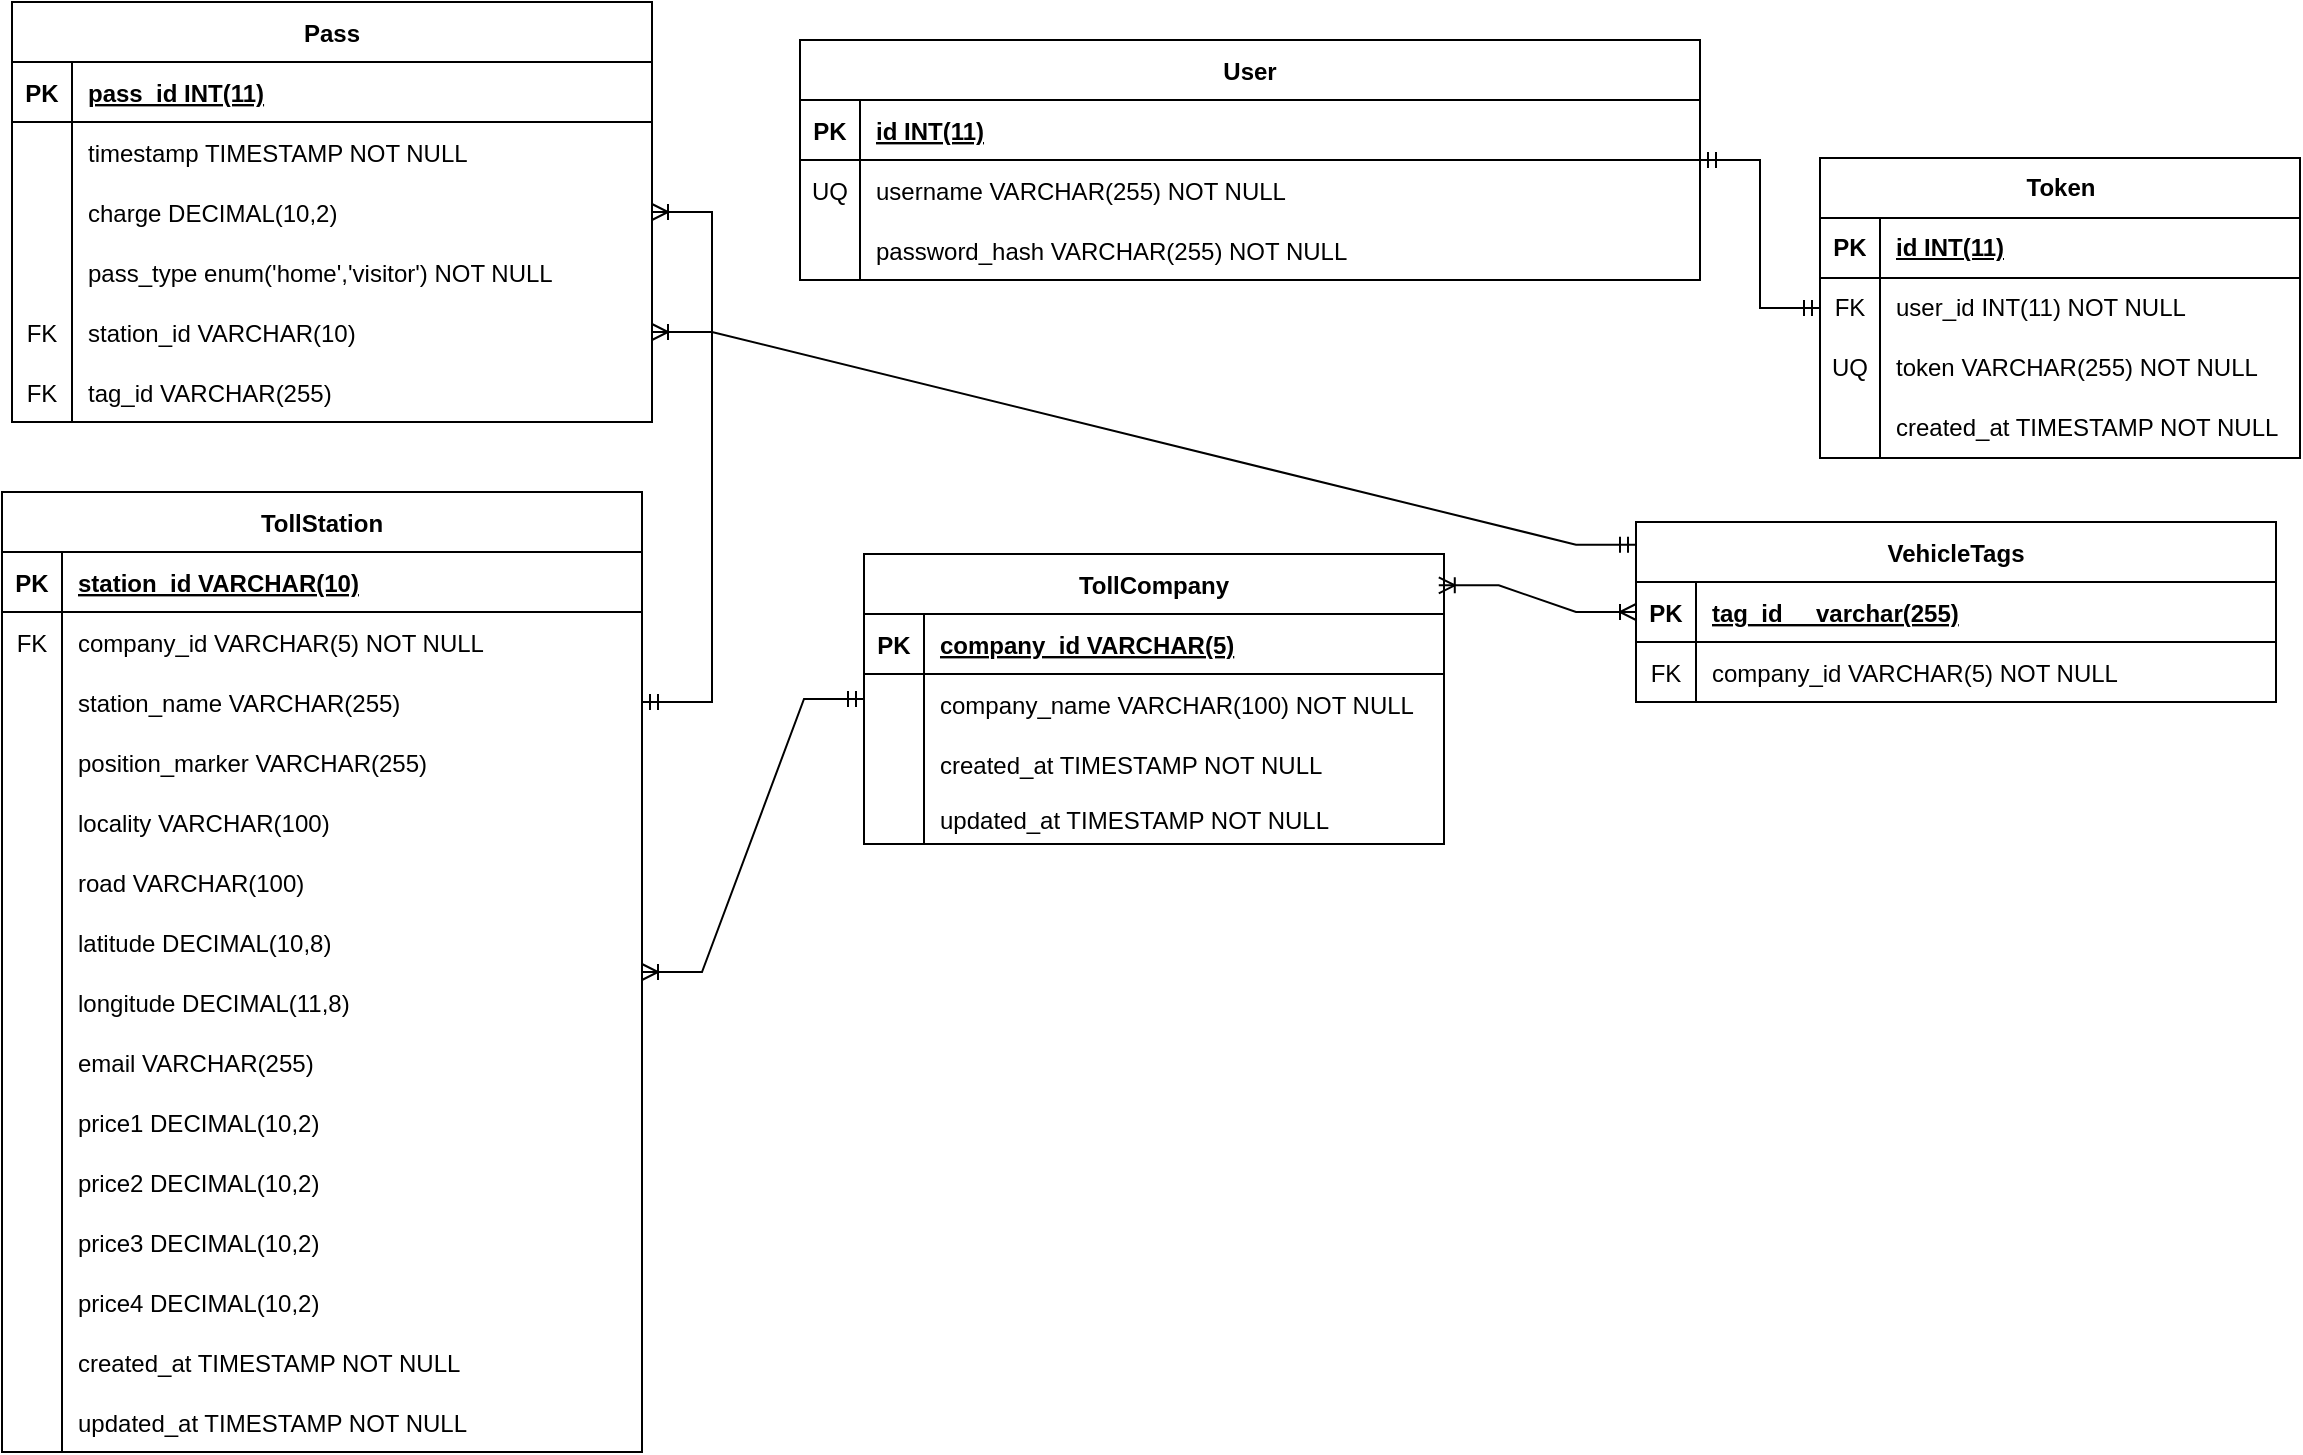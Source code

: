 <mxfile version="26.0.11">
  <diagram name="Page-1" id="_x3HAPw9c_zPGjIezxtF">
    <mxGraphModel dx="1588" dy="2286" grid="0" gridSize="10" guides="1" tooltips="1" connect="1" arrows="1" fold="1" page="1" pageScale="1" pageWidth="850" pageHeight="1100" math="0" shadow="0">
      <root>
        <mxCell id="0" />
        <mxCell id="1" parent="0" />
        <mxCell id="DtIlcD_0kBL1qOK5848K-1" value="TollCompany" style="shape=table;startSize=30;container=1;collapsible=1;childLayout=tableLayout;fixedRows=1;rowLines=0;fontStyle=1;align=center;resizeLast=1;" parent="1" vertex="1">
          <mxGeometry x="706" y="-117" width="290" height="145" as="geometry" />
        </mxCell>
        <mxCell id="DtIlcD_0kBL1qOK5848K-2" value="" style="shape=tableRow;horizontal=0;startSize=0;swimlaneHead=0;swimlaneBody=0;fillColor=none;collapsible=0;dropTarget=0;points=[[0,0.5],[1,0.5]];portConstraint=eastwest;strokeColor=inherit;top=0;left=0;right=0;bottom=1;" parent="DtIlcD_0kBL1qOK5848K-1" vertex="1">
          <mxGeometry y="30" width="290" height="30" as="geometry" />
        </mxCell>
        <mxCell id="DtIlcD_0kBL1qOK5848K-3" value="PK" style="shape=partialRectangle;overflow=hidden;connectable=0;fillColor=none;strokeColor=inherit;top=0;left=0;bottom=0;right=0;fontStyle=1;" parent="DtIlcD_0kBL1qOK5848K-2" vertex="1">
          <mxGeometry width="30" height="30" as="geometry">
            <mxRectangle width="30" height="30" as="alternateBounds" />
          </mxGeometry>
        </mxCell>
        <mxCell id="DtIlcD_0kBL1qOK5848K-4" value="company_id VARCHAR(5)" style="shape=partialRectangle;overflow=hidden;connectable=0;fillColor=none;align=left;strokeColor=inherit;top=0;left=0;bottom=0;right=0;spacingLeft=6;fontStyle=5;" parent="DtIlcD_0kBL1qOK5848K-2" vertex="1">
          <mxGeometry x="30" width="260" height="30" as="geometry">
            <mxRectangle width="260" height="30" as="alternateBounds" />
          </mxGeometry>
        </mxCell>
        <mxCell id="DtIlcD_0kBL1qOK5848K-5" value="" style="shape=tableRow;horizontal=0;startSize=0;swimlaneHead=0;swimlaneBody=0;fillColor=none;collapsible=0;dropTarget=0;points=[[0,0.5],[1,0.5]];portConstraint=eastwest;strokeColor=inherit;top=0;left=0;right=0;bottom=0;" parent="DtIlcD_0kBL1qOK5848K-1" vertex="1">
          <mxGeometry y="60" width="290" height="30" as="geometry" />
        </mxCell>
        <mxCell id="DtIlcD_0kBL1qOK5848K-6" value="" style="shape=partialRectangle;overflow=hidden;connectable=0;fillColor=none;strokeColor=inherit;top=0;left=0;bottom=0;right=0;" parent="DtIlcD_0kBL1qOK5848K-5" vertex="1">
          <mxGeometry width="30" height="30" as="geometry">
            <mxRectangle width="30" height="30" as="alternateBounds" />
          </mxGeometry>
        </mxCell>
        <mxCell id="DtIlcD_0kBL1qOK5848K-7" value="company_name VARCHAR(100) NOT NULL" style="shape=partialRectangle;overflow=hidden;connectable=0;fillColor=none;align=left;strokeColor=inherit;top=0;left=0;bottom=0;right=0;spacingLeft=6;" parent="DtIlcD_0kBL1qOK5848K-5" vertex="1">
          <mxGeometry x="30" width="260" height="30" as="geometry">
            <mxRectangle width="260" height="30" as="alternateBounds" />
          </mxGeometry>
        </mxCell>
        <mxCell id="DtIlcD_0kBL1qOK5848K-8" value="" style="shape=tableRow;horizontal=0;startSize=0;swimlaneHead=0;swimlaneBody=0;fillColor=none;collapsible=0;dropTarget=0;points=[[0,0.5],[1,0.5]];portConstraint=eastwest;strokeColor=inherit;top=0;left=0;right=0;bottom=0;" parent="DtIlcD_0kBL1qOK5848K-1" vertex="1">
          <mxGeometry y="90" width="290" height="30" as="geometry" />
        </mxCell>
        <mxCell id="DtIlcD_0kBL1qOK5848K-9" value="" style="shape=partialRectangle;overflow=hidden;connectable=0;fillColor=none;strokeColor=inherit;top=0;left=0;bottom=0;right=0;" parent="DtIlcD_0kBL1qOK5848K-8" vertex="1">
          <mxGeometry width="30" height="30" as="geometry">
            <mxRectangle width="30" height="30" as="alternateBounds" />
          </mxGeometry>
        </mxCell>
        <mxCell id="DtIlcD_0kBL1qOK5848K-10" value="created_at TIMESTAMP NOT NULL" style="shape=partialRectangle;overflow=hidden;connectable=0;fillColor=none;align=left;strokeColor=inherit;top=0;left=0;bottom=0;right=0;spacingLeft=6;" parent="DtIlcD_0kBL1qOK5848K-8" vertex="1">
          <mxGeometry x="30" width="260" height="30" as="geometry">
            <mxRectangle width="260" height="30" as="alternateBounds" />
          </mxGeometry>
        </mxCell>
        <mxCell id="DtIlcD_0kBL1qOK5848K-11" value="" style="shape=tableRow;horizontal=0;startSize=0;swimlaneHead=0;swimlaneBody=0;fillColor=none;collapsible=0;dropTarget=0;points=[[0,0.5],[1,0.5]];portConstraint=eastwest;strokeColor=inherit;top=0;left=0;right=0;bottom=0;" parent="DtIlcD_0kBL1qOK5848K-1" vertex="1">
          <mxGeometry y="120" width="290" height="25" as="geometry" />
        </mxCell>
        <mxCell id="DtIlcD_0kBL1qOK5848K-12" value="" style="shape=partialRectangle;overflow=hidden;connectable=0;fillColor=none;strokeColor=inherit;top=0;left=0;bottom=0;right=0;" parent="DtIlcD_0kBL1qOK5848K-11" vertex="1">
          <mxGeometry width="30" height="25" as="geometry">
            <mxRectangle width="30" height="25" as="alternateBounds" />
          </mxGeometry>
        </mxCell>
        <mxCell id="DtIlcD_0kBL1qOK5848K-13" value="updated_at TIMESTAMP NOT NULL" style="shape=partialRectangle;overflow=hidden;connectable=0;fillColor=none;align=left;strokeColor=inherit;top=0;left=0;bottom=0;right=0;spacingLeft=6;" parent="DtIlcD_0kBL1qOK5848K-11" vertex="1">
          <mxGeometry x="30" width="260" height="25" as="geometry">
            <mxRectangle width="260" height="25" as="alternateBounds" />
          </mxGeometry>
        </mxCell>
        <mxCell id="DtIlcD_0kBL1qOK5848K-14" value="User" style="shape=table;startSize=30;container=1;collapsible=1;childLayout=tableLayout;fixedRows=1;rowLines=0;fontStyle=1;align=center;resizeLast=1;" parent="1" vertex="1">
          <mxGeometry x="674" y="-374" width="450" height="120" as="geometry" />
        </mxCell>
        <mxCell id="DtIlcD_0kBL1qOK5848K-15" value="" style="shape=tableRow;horizontal=0;startSize=0;swimlaneHead=0;swimlaneBody=0;fillColor=none;collapsible=0;dropTarget=0;points=[[0,0.5],[1,0.5]];portConstraint=eastwest;strokeColor=inherit;top=0;left=0;right=0;bottom=1;" parent="DtIlcD_0kBL1qOK5848K-14" vertex="1">
          <mxGeometry y="30" width="450" height="30" as="geometry" />
        </mxCell>
        <mxCell id="DtIlcD_0kBL1qOK5848K-16" value="PK" style="shape=partialRectangle;overflow=hidden;connectable=0;fillColor=none;strokeColor=inherit;top=0;left=0;bottom=0;right=0;fontStyle=1;" parent="DtIlcD_0kBL1qOK5848K-15" vertex="1">
          <mxGeometry width="30" height="30" as="geometry">
            <mxRectangle width="30" height="30" as="alternateBounds" />
          </mxGeometry>
        </mxCell>
        <mxCell id="DtIlcD_0kBL1qOK5848K-17" value="id INT(11)" style="shape=partialRectangle;overflow=hidden;connectable=0;fillColor=none;align=left;strokeColor=inherit;top=0;left=0;bottom=0;right=0;spacingLeft=6;fontStyle=5;" parent="DtIlcD_0kBL1qOK5848K-15" vertex="1">
          <mxGeometry x="30" width="420" height="30" as="geometry">
            <mxRectangle width="420" height="30" as="alternateBounds" />
          </mxGeometry>
        </mxCell>
        <mxCell id="DtIlcD_0kBL1qOK5848K-21" value="" style="shape=tableRow;horizontal=0;startSize=0;swimlaneHead=0;swimlaneBody=0;fillColor=none;collapsible=0;dropTarget=0;points=[[0,0.5],[1,0.5]];portConstraint=eastwest;strokeColor=inherit;top=0;left=0;right=0;bottom=0;" parent="DtIlcD_0kBL1qOK5848K-14" vertex="1">
          <mxGeometry y="60" width="450" height="30" as="geometry" />
        </mxCell>
        <mxCell id="DtIlcD_0kBL1qOK5848K-22" value="UQ" style="shape=partialRectangle;overflow=hidden;connectable=0;fillColor=none;strokeColor=inherit;top=0;left=0;bottom=0;right=0;" parent="DtIlcD_0kBL1qOK5848K-21" vertex="1">
          <mxGeometry width="30" height="30" as="geometry">
            <mxRectangle width="30" height="30" as="alternateBounds" />
          </mxGeometry>
        </mxCell>
        <mxCell id="DtIlcD_0kBL1qOK5848K-23" value="username VARCHAR(255) NOT NULL" style="shape=partialRectangle;overflow=hidden;connectable=0;fillColor=none;align=left;strokeColor=inherit;top=0;left=0;bottom=0;right=0;spacingLeft=6;" parent="DtIlcD_0kBL1qOK5848K-21" vertex="1">
          <mxGeometry x="30" width="420" height="30" as="geometry">
            <mxRectangle width="420" height="30" as="alternateBounds" />
          </mxGeometry>
        </mxCell>
        <mxCell id="DtIlcD_0kBL1qOK5848K-24" value="" style="shape=tableRow;horizontal=0;startSize=0;swimlaneHead=0;swimlaneBody=0;fillColor=none;collapsible=0;dropTarget=0;points=[[0,0.5],[1,0.5]];portConstraint=eastwest;strokeColor=inherit;top=0;left=0;right=0;bottom=0;" parent="DtIlcD_0kBL1qOK5848K-14" vertex="1">
          <mxGeometry y="90" width="450" height="30" as="geometry" />
        </mxCell>
        <mxCell id="DtIlcD_0kBL1qOK5848K-25" value="" style="shape=partialRectangle;overflow=hidden;connectable=0;fillColor=none;strokeColor=inherit;top=0;left=0;bottom=0;right=0;" parent="DtIlcD_0kBL1qOK5848K-24" vertex="1">
          <mxGeometry width="30" height="30" as="geometry">
            <mxRectangle width="30" height="30" as="alternateBounds" />
          </mxGeometry>
        </mxCell>
        <mxCell id="DtIlcD_0kBL1qOK5848K-26" value="password_hash VARCHAR(255) NOT NULL" style="shape=partialRectangle;overflow=hidden;connectable=0;fillColor=none;align=left;strokeColor=inherit;top=0;left=0;bottom=0;right=0;spacingLeft=6;" parent="DtIlcD_0kBL1qOK5848K-24" vertex="1">
          <mxGeometry x="30" width="420" height="30" as="geometry">
            <mxRectangle width="420" height="30" as="alternateBounds" />
          </mxGeometry>
        </mxCell>
        <mxCell id="DtIlcD_0kBL1qOK5848K-30" value="TollStation" style="shape=table;startSize=30;container=1;collapsible=1;childLayout=tableLayout;fixedRows=1;rowLines=0;fontStyle=1;align=center;resizeLast=1;" parent="1" vertex="1">
          <mxGeometry x="275" y="-148" width="320" height="480" as="geometry" />
        </mxCell>
        <mxCell id="DtIlcD_0kBL1qOK5848K-34" value="" style="shape=tableRow;horizontal=0;startSize=0;swimlaneHead=0;swimlaneBody=0;fillColor=none;collapsible=0;dropTarget=0;points=[[0,0.5],[1,0.5]];portConstraint=eastwest;strokeColor=inherit;top=0;left=0;right=0;bottom=1;" parent="DtIlcD_0kBL1qOK5848K-30" vertex="1">
          <mxGeometry y="30" width="320" height="30" as="geometry" />
        </mxCell>
        <mxCell id="DtIlcD_0kBL1qOK5848K-35" value="PK" style="shape=partialRectangle;overflow=hidden;connectable=0;fillColor=none;strokeColor=inherit;top=0;left=0;bottom=0;right=0;fontStyle=1;" parent="DtIlcD_0kBL1qOK5848K-34" vertex="1">
          <mxGeometry width="30" height="30" as="geometry">
            <mxRectangle width="30" height="30" as="alternateBounds" />
          </mxGeometry>
        </mxCell>
        <mxCell id="DtIlcD_0kBL1qOK5848K-36" value="station_id VARCHAR(10)" style="shape=partialRectangle;overflow=hidden;connectable=0;fillColor=none;align=left;strokeColor=inherit;top=0;left=0;bottom=0;right=0;spacingLeft=6;fontStyle=5;" parent="DtIlcD_0kBL1qOK5848K-34" vertex="1">
          <mxGeometry x="30" width="290" height="30" as="geometry">
            <mxRectangle width="290" height="30" as="alternateBounds" />
          </mxGeometry>
        </mxCell>
        <mxCell id="6-NJsmp72bSQCwhk9Fv6-27" value="" style="shape=tableRow;horizontal=0;startSize=0;swimlaneHead=0;swimlaneBody=0;fillColor=none;collapsible=0;dropTarget=0;points=[[0,0.5],[1,0.5]];portConstraint=eastwest;strokeColor=inherit;top=0;left=0;right=0;bottom=0;" parent="DtIlcD_0kBL1qOK5848K-30" vertex="1">
          <mxGeometry y="60" width="320" height="30" as="geometry" />
        </mxCell>
        <mxCell id="6-NJsmp72bSQCwhk9Fv6-28" value="FK" style="shape=partialRectangle;overflow=hidden;connectable=0;fillColor=none;strokeColor=inherit;top=0;left=0;bottom=0;right=0;" parent="6-NJsmp72bSQCwhk9Fv6-27" vertex="1">
          <mxGeometry width="30" height="30" as="geometry">
            <mxRectangle width="30" height="30" as="alternateBounds" />
          </mxGeometry>
        </mxCell>
        <mxCell id="6-NJsmp72bSQCwhk9Fv6-29" value="company_id VARCHAR(5) NOT NULL" style="shape=partialRectangle;overflow=hidden;connectable=0;fillColor=none;align=left;strokeColor=inherit;top=0;left=0;bottom=0;right=0;spacingLeft=6;" parent="6-NJsmp72bSQCwhk9Fv6-27" vertex="1">
          <mxGeometry x="30" width="290" height="30" as="geometry">
            <mxRectangle width="290" height="30" as="alternateBounds" />
          </mxGeometry>
        </mxCell>
        <mxCell id="6-NJsmp72bSQCwhk9Fv6-30" value="" style="shape=tableRow;horizontal=0;startSize=0;swimlaneHead=0;swimlaneBody=0;fillColor=none;collapsible=0;dropTarget=0;points=[[0,0.5],[1,0.5]];portConstraint=eastwest;strokeColor=inherit;top=0;left=0;right=0;bottom=0;" parent="DtIlcD_0kBL1qOK5848K-30" vertex="1">
          <mxGeometry y="90" width="320" height="30" as="geometry" />
        </mxCell>
        <mxCell id="6-NJsmp72bSQCwhk9Fv6-31" value="" style="shape=partialRectangle;overflow=hidden;connectable=0;fillColor=none;strokeColor=inherit;top=0;left=0;bottom=0;right=0;" parent="6-NJsmp72bSQCwhk9Fv6-30" vertex="1">
          <mxGeometry width="30" height="30" as="geometry">
            <mxRectangle width="30" height="30" as="alternateBounds" />
          </mxGeometry>
        </mxCell>
        <mxCell id="6-NJsmp72bSQCwhk9Fv6-32" value="station_name VARCHAR(255)" style="shape=partialRectangle;overflow=hidden;connectable=0;fillColor=none;align=left;strokeColor=inherit;top=0;left=0;bottom=0;right=0;spacingLeft=6;" parent="6-NJsmp72bSQCwhk9Fv6-30" vertex="1">
          <mxGeometry x="30" width="290" height="30" as="geometry">
            <mxRectangle width="290" height="30" as="alternateBounds" />
          </mxGeometry>
        </mxCell>
        <mxCell id="6-NJsmp72bSQCwhk9Fv6-33" value="" style="shape=tableRow;horizontal=0;startSize=0;swimlaneHead=0;swimlaneBody=0;fillColor=none;collapsible=0;dropTarget=0;points=[[0,0.5],[1,0.5]];portConstraint=eastwest;strokeColor=inherit;top=0;left=0;right=0;bottom=0;" parent="DtIlcD_0kBL1qOK5848K-30" vertex="1">
          <mxGeometry y="120" width="320" height="30" as="geometry" />
        </mxCell>
        <mxCell id="6-NJsmp72bSQCwhk9Fv6-34" value="" style="shape=partialRectangle;overflow=hidden;connectable=0;fillColor=none;strokeColor=inherit;top=0;left=0;bottom=0;right=0;" parent="6-NJsmp72bSQCwhk9Fv6-33" vertex="1">
          <mxGeometry width="30" height="30" as="geometry">
            <mxRectangle width="30" height="30" as="alternateBounds" />
          </mxGeometry>
        </mxCell>
        <mxCell id="6-NJsmp72bSQCwhk9Fv6-35" value="position_marker VARCHAR(255)" style="shape=partialRectangle;overflow=hidden;connectable=0;fillColor=none;align=left;strokeColor=inherit;top=0;left=0;bottom=0;right=0;spacingLeft=6;" parent="6-NJsmp72bSQCwhk9Fv6-33" vertex="1">
          <mxGeometry x="30" width="290" height="30" as="geometry">
            <mxRectangle width="290" height="30" as="alternateBounds" />
          </mxGeometry>
        </mxCell>
        <mxCell id="6-NJsmp72bSQCwhk9Fv6-36" value="" style="shape=tableRow;horizontal=0;startSize=0;swimlaneHead=0;swimlaneBody=0;fillColor=none;collapsible=0;dropTarget=0;points=[[0,0.5],[1,0.5]];portConstraint=eastwest;strokeColor=inherit;top=0;left=0;right=0;bottom=0;" parent="DtIlcD_0kBL1qOK5848K-30" vertex="1">
          <mxGeometry y="150" width="320" height="30" as="geometry" />
        </mxCell>
        <mxCell id="6-NJsmp72bSQCwhk9Fv6-37" value="" style="shape=partialRectangle;overflow=hidden;connectable=0;fillColor=none;strokeColor=inherit;top=0;left=0;bottom=0;right=0;" parent="6-NJsmp72bSQCwhk9Fv6-36" vertex="1">
          <mxGeometry width="30" height="30" as="geometry">
            <mxRectangle width="30" height="30" as="alternateBounds" />
          </mxGeometry>
        </mxCell>
        <mxCell id="6-NJsmp72bSQCwhk9Fv6-38" value="locality VARCHAR(100)" style="shape=partialRectangle;overflow=hidden;connectable=0;fillColor=none;align=left;strokeColor=inherit;top=0;left=0;bottom=0;right=0;spacingLeft=6;" parent="6-NJsmp72bSQCwhk9Fv6-36" vertex="1">
          <mxGeometry x="30" width="290" height="30" as="geometry">
            <mxRectangle width="290" height="30" as="alternateBounds" />
          </mxGeometry>
        </mxCell>
        <mxCell id="6-NJsmp72bSQCwhk9Fv6-39" value="" style="shape=tableRow;horizontal=0;startSize=0;swimlaneHead=0;swimlaneBody=0;fillColor=none;collapsible=0;dropTarget=0;points=[[0,0.5],[1,0.5]];portConstraint=eastwest;strokeColor=inherit;top=0;left=0;right=0;bottom=0;" parent="DtIlcD_0kBL1qOK5848K-30" vertex="1">
          <mxGeometry y="180" width="320" height="30" as="geometry" />
        </mxCell>
        <mxCell id="6-NJsmp72bSQCwhk9Fv6-40" value="" style="shape=partialRectangle;overflow=hidden;connectable=0;fillColor=none;strokeColor=inherit;top=0;left=0;bottom=0;right=0;" parent="6-NJsmp72bSQCwhk9Fv6-39" vertex="1">
          <mxGeometry width="30" height="30" as="geometry">
            <mxRectangle width="30" height="30" as="alternateBounds" />
          </mxGeometry>
        </mxCell>
        <mxCell id="6-NJsmp72bSQCwhk9Fv6-41" value="road VARCHAR(100)" style="shape=partialRectangle;overflow=hidden;connectable=0;fillColor=none;align=left;strokeColor=inherit;top=0;left=0;bottom=0;right=0;spacingLeft=6;" parent="6-NJsmp72bSQCwhk9Fv6-39" vertex="1">
          <mxGeometry x="30" width="290" height="30" as="geometry">
            <mxRectangle width="290" height="30" as="alternateBounds" />
          </mxGeometry>
        </mxCell>
        <mxCell id="6-NJsmp72bSQCwhk9Fv6-45" value="" style="shape=tableRow;horizontal=0;startSize=0;swimlaneHead=0;swimlaneBody=0;fillColor=none;collapsible=0;dropTarget=0;points=[[0,0.5],[1,0.5]];portConstraint=eastwest;strokeColor=inherit;top=0;left=0;right=0;bottom=0;" parent="DtIlcD_0kBL1qOK5848K-30" vertex="1">
          <mxGeometry y="210" width="320" height="30" as="geometry" />
        </mxCell>
        <mxCell id="6-NJsmp72bSQCwhk9Fv6-46" value="" style="shape=partialRectangle;overflow=hidden;connectable=0;fillColor=none;strokeColor=inherit;top=0;left=0;bottom=0;right=0;" parent="6-NJsmp72bSQCwhk9Fv6-45" vertex="1">
          <mxGeometry width="30" height="30" as="geometry">
            <mxRectangle width="30" height="30" as="alternateBounds" />
          </mxGeometry>
        </mxCell>
        <mxCell id="6-NJsmp72bSQCwhk9Fv6-47" value="latitude DECIMAL(10,8)" style="shape=partialRectangle;overflow=hidden;connectable=0;fillColor=none;align=left;strokeColor=inherit;top=0;left=0;bottom=0;right=0;spacingLeft=6;" parent="6-NJsmp72bSQCwhk9Fv6-45" vertex="1">
          <mxGeometry x="30" width="290" height="30" as="geometry">
            <mxRectangle width="290" height="30" as="alternateBounds" />
          </mxGeometry>
        </mxCell>
        <mxCell id="DtIlcD_0kBL1qOK5848K-37" value="" style="shape=tableRow;horizontal=0;startSize=0;swimlaneHead=0;swimlaneBody=0;fillColor=none;collapsible=0;dropTarget=0;points=[[0,0.5],[1,0.5]];portConstraint=eastwest;strokeColor=inherit;top=0;left=0;right=0;bottom=0;" parent="DtIlcD_0kBL1qOK5848K-30" vertex="1">
          <mxGeometry y="240" width="320" height="30" as="geometry" />
        </mxCell>
        <mxCell id="DtIlcD_0kBL1qOK5848K-38" value="" style="shape=partialRectangle;overflow=hidden;connectable=0;fillColor=none;strokeColor=inherit;top=0;left=0;bottom=0;right=0;" parent="DtIlcD_0kBL1qOK5848K-37" vertex="1">
          <mxGeometry width="30" height="30" as="geometry">
            <mxRectangle width="30" height="30" as="alternateBounds" />
          </mxGeometry>
        </mxCell>
        <mxCell id="DtIlcD_0kBL1qOK5848K-39" value="longitude DECIMAL(11,8)" style="shape=partialRectangle;overflow=hidden;connectable=0;fillColor=none;align=left;strokeColor=inherit;top=0;left=0;bottom=0;right=0;spacingLeft=6;" parent="DtIlcD_0kBL1qOK5848K-37" vertex="1">
          <mxGeometry x="30" width="290" height="30" as="geometry">
            <mxRectangle width="290" height="30" as="alternateBounds" />
          </mxGeometry>
        </mxCell>
        <mxCell id="6-NJsmp72bSQCwhk9Fv6-48" value="" style="shape=tableRow;horizontal=0;startSize=0;swimlaneHead=0;swimlaneBody=0;fillColor=none;collapsible=0;dropTarget=0;points=[[0,0.5],[1,0.5]];portConstraint=eastwest;strokeColor=inherit;top=0;left=0;right=0;bottom=0;" parent="DtIlcD_0kBL1qOK5848K-30" vertex="1">
          <mxGeometry y="270" width="320" height="30" as="geometry" />
        </mxCell>
        <mxCell id="6-NJsmp72bSQCwhk9Fv6-49" value="" style="shape=partialRectangle;overflow=hidden;connectable=0;fillColor=none;strokeColor=inherit;top=0;left=0;bottom=0;right=0;" parent="6-NJsmp72bSQCwhk9Fv6-48" vertex="1">
          <mxGeometry width="30" height="30" as="geometry">
            <mxRectangle width="30" height="30" as="alternateBounds" />
          </mxGeometry>
        </mxCell>
        <mxCell id="6-NJsmp72bSQCwhk9Fv6-50" value="email VARCHAR(255)" style="shape=partialRectangle;overflow=hidden;connectable=0;fillColor=none;align=left;strokeColor=inherit;top=0;left=0;bottom=0;right=0;spacingLeft=6;" parent="6-NJsmp72bSQCwhk9Fv6-48" vertex="1">
          <mxGeometry x="30" width="290" height="30" as="geometry">
            <mxRectangle width="290" height="30" as="alternateBounds" />
          </mxGeometry>
        </mxCell>
        <mxCell id="6-NJsmp72bSQCwhk9Fv6-51" value="" style="shape=tableRow;horizontal=0;startSize=0;swimlaneHead=0;swimlaneBody=0;fillColor=none;collapsible=0;dropTarget=0;points=[[0,0.5],[1,0.5]];portConstraint=eastwest;strokeColor=inherit;top=0;left=0;right=0;bottom=0;" parent="DtIlcD_0kBL1qOK5848K-30" vertex="1">
          <mxGeometry y="300" width="320" height="30" as="geometry" />
        </mxCell>
        <mxCell id="6-NJsmp72bSQCwhk9Fv6-52" value="" style="shape=partialRectangle;overflow=hidden;connectable=0;fillColor=none;strokeColor=inherit;top=0;left=0;bottom=0;right=0;" parent="6-NJsmp72bSQCwhk9Fv6-51" vertex="1">
          <mxGeometry width="30" height="30" as="geometry">
            <mxRectangle width="30" height="30" as="alternateBounds" />
          </mxGeometry>
        </mxCell>
        <mxCell id="6-NJsmp72bSQCwhk9Fv6-53" value="price1 DECIMAL(10,2)" style="shape=partialRectangle;overflow=hidden;connectable=0;fillColor=none;align=left;strokeColor=inherit;top=0;left=0;bottom=0;right=0;spacingLeft=6;" parent="6-NJsmp72bSQCwhk9Fv6-51" vertex="1">
          <mxGeometry x="30" width="290" height="30" as="geometry">
            <mxRectangle width="290" height="30" as="alternateBounds" />
          </mxGeometry>
        </mxCell>
        <mxCell id="6-NJsmp72bSQCwhk9Fv6-60" value="" style="shape=tableRow;horizontal=0;startSize=0;swimlaneHead=0;swimlaneBody=0;fillColor=none;collapsible=0;dropTarget=0;points=[[0,0.5],[1,0.5]];portConstraint=eastwest;strokeColor=inherit;top=0;left=0;right=0;bottom=0;" parent="DtIlcD_0kBL1qOK5848K-30" vertex="1">
          <mxGeometry y="330" width="320" height="30" as="geometry" />
        </mxCell>
        <mxCell id="6-NJsmp72bSQCwhk9Fv6-61" value="" style="shape=partialRectangle;overflow=hidden;connectable=0;fillColor=none;strokeColor=inherit;top=0;left=0;bottom=0;right=0;" parent="6-NJsmp72bSQCwhk9Fv6-60" vertex="1">
          <mxGeometry width="30" height="30" as="geometry">
            <mxRectangle width="30" height="30" as="alternateBounds" />
          </mxGeometry>
        </mxCell>
        <mxCell id="6-NJsmp72bSQCwhk9Fv6-62" value="price2 DECIMAL(10,2)" style="shape=partialRectangle;overflow=hidden;connectable=0;fillColor=none;align=left;strokeColor=inherit;top=0;left=0;bottom=0;right=0;spacingLeft=6;" parent="6-NJsmp72bSQCwhk9Fv6-60" vertex="1">
          <mxGeometry x="30" width="290" height="30" as="geometry">
            <mxRectangle width="290" height="30" as="alternateBounds" />
          </mxGeometry>
        </mxCell>
        <mxCell id="6-NJsmp72bSQCwhk9Fv6-57" value="" style="shape=tableRow;horizontal=0;startSize=0;swimlaneHead=0;swimlaneBody=0;fillColor=none;collapsible=0;dropTarget=0;points=[[0,0.5],[1,0.5]];portConstraint=eastwest;strokeColor=inherit;top=0;left=0;right=0;bottom=0;" parent="DtIlcD_0kBL1qOK5848K-30" vertex="1">
          <mxGeometry y="360" width="320" height="30" as="geometry" />
        </mxCell>
        <mxCell id="6-NJsmp72bSQCwhk9Fv6-58" value="" style="shape=partialRectangle;overflow=hidden;connectable=0;fillColor=none;strokeColor=inherit;top=0;left=0;bottom=0;right=0;" parent="6-NJsmp72bSQCwhk9Fv6-57" vertex="1">
          <mxGeometry width="30" height="30" as="geometry">
            <mxRectangle width="30" height="30" as="alternateBounds" />
          </mxGeometry>
        </mxCell>
        <mxCell id="6-NJsmp72bSQCwhk9Fv6-59" value="price3 DECIMAL(10,2)" style="shape=partialRectangle;overflow=hidden;connectable=0;fillColor=none;align=left;strokeColor=inherit;top=0;left=0;bottom=0;right=0;spacingLeft=6;" parent="6-NJsmp72bSQCwhk9Fv6-57" vertex="1">
          <mxGeometry x="30" width="290" height="30" as="geometry">
            <mxRectangle width="290" height="30" as="alternateBounds" />
          </mxGeometry>
        </mxCell>
        <mxCell id="6-NJsmp72bSQCwhk9Fv6-54" value="" style="shape=tableRow;horizontal=0;startSize=0;swimlaneHead=0;swimlaneBody=0;fillColor=none;collapsible=0;dropTarget=0;points=[[0,0.5],[1,0.5]];portConstraint=eastwest;strokeColor=inherit;top=0;left=0;right=0;bottom=0;" parent="DtIlcD_0kBL1qOK5848K-30" vertex="1">
          <mxGeometry y="390" width="320" height="30" as="geometry" />
        </mxCell>
        <mxCell id="6-NJsmp72bSQCwhk9Fv6-55" value="" style="shape=partialRectangle;overflow=hidden;connectable=0;fillColor=none;strokeColor=inherit;top=0;left=0;bottom=0;right=0;" parent="6-NJsmp72bSQCwhk9Fv6-54" vertex="1">
          <mxGeometry width="30" height="30" as="geometry">
            <mxRectangle width="30" height="30" as="alternateBounds" />
          </mxGeometry>
        </mxCell>
        <mxCell id="6-NJsmp72bSQCwhk9Fv6-56" value="price4 DECIMAL(10,2)" style="shape=partialRectangle;overflow=hidden;connectable=0;fillColor=none;align=left;strokeColor=inherit;top=0;left=0;bottom=0;right=0;spacingLeft=6;" parent="6-NJsmp72bSQCwhk9Fv6-54" vertex="1">
          <mxGeometry x="30" width="290" height="30" as="geometry">
            <mxRectangle width="290" height="30" as="alternateBounds" />
          </mxGeometry>
        </mxCell>
        <mxCell id="DtIlcD_0kBL1qOK5848K-40" value="" style="shape=tableRow;horizontal=0;startSize=0;swimlaneHead=0;swimlaneBody=0;fillColor=none;collapsible=0;dropTarget=0;points=[[0,0.5],[1,0.5]];portConstraint=eastwest;strokeColor=inherit;top=0;left=0;right=0;bottom=0;" parent="DtIlcD_0kBL1qOK5848K-30" vertex="1">
          <mxGeometry y="420" width="320" height="30" as="geometry" />
        </mxCell>
        <mxCell id="DtIlcD_0kBL1qOK5848K-41" value="" style="shape=partialRectangle;overflow=hidden;connectable=0;fillColor=none;strokeColor=inherit;top=0;left=0;bottom=0;right=0;" parent="DtIlcD_0kBL1qOK5848K-40" vertex="1">
          <mxGeometry width="30" height="30" as="geometry">
            <mxRectangle width="30" height="30" as="alternateBounds" />
          </mxGeometry>
        </mxCell>
        <mxCell id="DtIlcD_0kBL1qOK5848K-42" value="created_at TIMESTAMP NOT NULL" style="shape=partialRectangle;overflow=hidden;connectable=0;fillColor=none;align=left;strokeColor=inherit;top=0;left=0;bottom=0;right=0;spacingLeft=6;" parent="DtIlcD_0kBL1qOK5848K-40" vertex="1">
          <mxGeometry x="30" width="290" height="30" as="geometry">
            <mxRectangle width="290" height="30" as="alternateBounds" />
          </mxGeometry>
        </mxCell>
        <mxCell id="DtIlcD_0kBL1qOK5848K-43" value="" style="shape=tableRow;horizontal=0;startSize=0;swimlaneHead=0;swimlaneBody=0;fillColor=none;collapsible=0;dropTarget=0;points=[[0,0.5],[1,0.5]];portConstraint=eastwest;strokeColor=inherit;top=0;left=0;right=0;bottom=0;" parent="DtIlcD_0kBL1qOK5848K-30" vertex="1">
          <mxGeometry y="450" width="320" height="30" as="geometry" />
        </mxCell>
        <mxCell id="DtIlcD_0kBL1qOK5848K-44" value="" style="shape=partialRectangle;overflow=hidden;connectable=0;fillColor=none;strokeColor=inherit;top=0;left=0;bottom=0;right=0;" parent="DtIlcD_0kBL1qOK5848K-43" vertex="1">
          <mxGeometry width="30" height="30" as="geometry">
            <mxRectangle width="30" height="30" as="alternateBounds" />
          </mxGeometry>
        </mxCell>
        <mxCell id="DtIlcD_0kBL1qOK5848K-45" value="updated_at TIMESTAMP NOT NULL" style="shape=partialRectangle;overflow=hidden;connectable=0;fillColor=none;align=left;strokeColor=inherit;top=0;left=0;bottom=0;right=0;spacingLeft=6;" parent="DtIlcD_0kBL1qOK5848K-43" vertex="1">
          <mxGeometry x="30" width="290" height="30" as="geometry">
            <mxRectangle width="290" height="30" as="alternateBounds" />
          </mxGeometry>
        </mxCell>
        <mxCell id="DtIlcD_0kBL1qOK5848K-46" value="VehicleTags" style="shape=table;startSize=30;container=1;collapsible=1;childLayout=tableLayout;fixedRows=1;rowLines=0;fontStyle=1;align=center;resizeLast=1;" parent="1" vertex="1">
          <mxGeometry x="1092" y="-133" width="320" height="90" as="geometry" />
        </mxCell>
        <mxCell id="DtIlcD_0kBL1qOK5848K-47" value="" style="shape=tableRow;horizontal=0;startSize=0;swimlaneHead=0;swimlaneBody=0;fillColor=none;collapsible=0;dropTarget=0;points=[[0,0.5],[1,0.5]];portConstraint=eastwest;strokeColor=inherit;top=0;left=0;right=0;bottom=1;" parent="DtIlcD_0kBL1qOK5848K-46" vertex="1">
          <mxGeometry y="30" width="320" height="30" as="geometry" />
        </mxCell>
        <mxCell id="DtIlcD_0kBL1qOK5848K-48" value="PK" style="shape=partialRectangle;overflow=hidden;connectable=0;fillColor=none;strokeColor=inherit;top=0;left=0;bottom=0;right=0;fontStyle=1;" parent="DtIlcD_0kBL1qOK5848K-47" vertex="1">
          <mxGeometry width="30" height="30" as="geometry">
            <mxRectangle width="30" height="30" as="alternateBounds" />
          </mxGeometry>
        </mxCell>
        <mxCell id="DtIlcD_0kBL1qOK5848K-49" value="tag_id     varchar(255)" style="shape=partialRectangle;overflow=hidden;connectable=0;fillColor=none;align=left;strokeColor=inherit;top=0;left=0;bottom=0;right=0;spacingLeft=6;fontStyle=5;" parent="DtIlcD_0kBL1qOK5848K-47" vertex="1">
          <mxGeometry x="30" width="290" height="30" as="geometry">
            <mxRectangle width="290" height="30" as="alternateBounds" />
          </mxGeometry>
        </mxCell>
        <mxCell id="DtIlcD_0kBL1qOK5848K-50" value="" style="shape=tableRow;horizontal=0;startSize=0;swimlaneHead=0;swimlaneBody=0;fillColor=none;collapsible=0;dropTarget=0;points=[[0,0.5],[1,0.5]];portConstraint=eastwest;strokeColor=inherit;top=0;left=0;right=0;bottom=0;" parent="DtIlcD_0kBL1qOK5848K-46" vertex="1">
          <mxGeometry y="60" width="320" height="30" as="geometry" />
        </mxCell>
        <mxCell id="DtIlcD_0kBL1qOK5848K-51" value="FK" style="shape=partialRectangle;overflow=hidden;connectable=0;fillColor=none;strokeColor=inherit;top=0;left=0;bottom=0;right=0;" parent="DtIlcD_0kBL1qOK5848K-50" vertex="1">
          <mxGeometry width="30" height="30" as="geometry">
            <mxRectangle width="30" height="30" as="alternateBounds" />
          </mxGeometry>
        </mxCell>
        <mxCell id="DtIlcD_0kBL1qOK5848K-52" value="company_id VARCHAR(5) NOT NULL" style="shape=partialRectangle;overflow=hidden;connectable=0;fillColor=none;align=left;strokeColor=inherit;top=0;left=0;bottom=0;right=0;spacingLeft=6;" parent="DtIlcD_0kBL1qOK5848K-50" vertex="1">
          <mxGeometry x="30" width="290" height="30" as="geometry">
            <mxRectangle width="290" height="30" as="alternateBounds" />
          </mxGeometry>
        </mxCell>
        <mxCell id="DtIlcD_0kBL1qOK5848K-62" value="Pass" style="shape=table;startSize=30;container=1;collapsible=1;childLayout=tableLayout;fixedRows=1;rowLines=0;fontStyle=1;align=center;resizeLast=1;" parent="1" vertex="1">
          <mxGeometry x="280" y="-393" width="320" height="210" as="geometry" />
        </mxCell>
        <mxCell id="DtIlcD_0kBL1qOK5848K-69" value="" style="shape=tableRow;horizontal=0;startSize=0;swimlaneHead=0;swimlaneBody=0;fillColor=none;collapsible=0;dropTarget=0;points=[[0,0.5],[1,0.5]];portConstraint=eastwest;strokeColor=inherit;top=0;left=0;right=0;bottom=1;" parent="DtIlcD_0kBL1qOK5848K-62" vertex="1">
          <mxGeometry y="30" width="320" height="30" as="geometry" />
        </mxCell>
        <mxCell id="DtIlcD_0kBL1qOK5848K-70" value="PK" style="shape=partialRectangle;overflow=hidden;connectable=0;fillColor=none;strokeColor=inherit;top=0;left=0;bottom=0;right=0;fontStyle=1;" parent="DtIlcD_0kBL1qOK5848K-69" vertex="1">
          <mxGeometry width="30" height="30" as="geometry">
            <mxRectangle width="30" height="30" as="alternateBounds" />
          </mxGeometry>
        </mxCell>
        <mxCell id="DtIlcD_0kBL1qOK5848K-71" value="pass_id INT(11)" style="shape=partialRectangle;overflow=hidden;connectable=0;fillColor=none;align=left;strokeColor=inherit;top=0;left=0;bottom=0;right=0;spacingLeft=6;fontStyle=5;" parent="DtIlcD_0kBL1qOK5848K-69" vertex="1">
          <mxGeometry x="30" width="290" height="30" as="geometry">
            <mxRectangle width="290" height="30" as="alternateBounds" />
          </mxGeometry>
        </mxCell>
        <mxCell id="DtIlcD_0kBL1qOK5848K-72" value="" style="shape=tableRow;horizontal=0;startSize=0;swimlaneHead=0;swimlaneBody=0;fillColor=none;collapsible=0;dropTarget=0;points=[[0,0.5],[1,0.5]];portConstraint=eastwest;strokeColor=inherit;top=0;left=0;right=0;bottom=0;" parent="DtIlcD_0kBL1qOK5848K-62" vertex="1">
          <mxGeometry y="60" width="320" height="30" as="geometry" />
        </mxCell>
        <mxCell id="DtIlcD_0kBL1qOK5848K-73" value="" style="shape=partialRectangle;overflow=hidden;connectable=0;fillColor=none;strokeColor=inherit;top=0;left=0;bottom=0;right=0;" parent="DtIlcD_0kBL1qOK5848K-72" vertex="1">
          <mxGeometry width="30" height="30" as="geometry">
            <mxRectangle width="30" height="30" as="alternateBounds" />
          </mxGeometry>
        </mxCell>
        <mxCell id="DtIlcD_0kBL1qOK5848K-74" value="timestamp TIMESTAMP NOT NULL" style="shape=partialRectangle;overflow=hidden;connectable=0;fillColor=none;align=left;strokeColor=inherit;top=0;left=0;bottom=0;right=0;spacingLeft=6;" parent="DtIlcD_0kBL1qOK5848K-72" vertex="1">
          <mxGeometry x="30" width="290" height="30" as="geometry">
            <mxRectangle width="290" height="30" as="alternateBounds" />
          </mxGeometry>
        </mxCell>
        <mxCell id="DtIlcD_0kBL1qOK5848K-75" value="" style="shape=tableRow;horizontal=0;startSize=0;swimlaneHead=0;swimlaneBody=0;fillColor=none;collapsible=0;dropTarget=0;points=[[0,0.5],[1,0.5]];portConstraint=eastwest;strokeColor=inherit;top=0;left=0;right=0;bottom=0;" parent="DtIlcD_0kBL1qOK5848K-62" vertex="1">
          <mxGeometry y="90" width="320" height="30" as="geometry" />
        </mxCell>
        <mxCell id="DtIlcD_0kBL1qOK5848K-76" value="" style="shape=partialRectangle;overflow=hidden;connectable=0;fillColor=none;strokeColor=inherit;top=0;left=0;bottom=0;right=0;" parent="DtIlcD_0kBL1qOK5848K-75" vertex="1">
          <mxGeometry width="30" height="30" as="geometry">
            <mxRectangle width="30" height="30" as="alternateBounds" />
          </mxGeometry>
        </mxCell>
        <mxCell id="DtIlcD_0kBL1qOK5848K-77" value="charge DECIMAL(10,2)" style="shape=partialRectangle;overflow=hidden;connectable=0;fillColor=none;align=left;strokeColor=inherit;top=0;left=0;bottom=0;right=0;spacingLeft=6;" parent="DtIlcD_0kBL1qOK5848K-75" vertex="1">
          <mxGeometry x="30" width="290" height="30" as="geometry">
            <mxRectangle width="290" height="30" as="alternateBounds" />
          </mxGeometry>
        </mxCell>
        <mxCell id="DtIlcD_0kBL1qOK5848K-78" value="" style="shape=tableRow;horizontal=0;startSize=0;swimlaneHead=0;swimlaneBody=0;fillColor=none;collapsible=0;dropTarget=0;points=[[0,0.5],[1,0.5]];portConstraint=eastwest;strokeColor=inherit;top=0;left=0;right=0;bottom=0;" parent="DtIlcD_0kBL1qOK5848K-62" vertex="1">
          <mxGeometry y="120" width="320" height="30" as="geometry" />
        </mxCell>
        <mxCell id="DtIlcD_0kBL1qOK5848K-79" value="" style="shape=partialRectangle;overflow=hidden;connectable=0;fillColor=none;strokeColor=inherit;top=0;left=0;bottom=0;right=0;" parent="DtIlcD_0kBL1qOK5848K-78" vertex="1">
          <mxGeometry width="30" height="30" as="geometry">
            <mxRectangle width="30" height="30" as="alternateBounds" />
          </mxGeometry>
        </mxCell>
        <mxCell id="DtIlcD_0kBL1qOK5848K-80" value="pass_type enum(&#39;home&#39;,&#39;visitor&#39;) NOT NULL" style="shape=partialRectangle;overflow=hidden;connectable=0;fillColor=none;align=left;strokeColor=inherit;top=0;left=0;bottom=0;right=0;spacingLeft=6;" parent="DtIlcD_0kBL1qOK5848K-78" vertex="1">
          <mxGeometry x="30" width="290" height="30" as="geometry">
            <mxRectangle width="290" height="30" as="alternateBounds" />
          </mxGeometry>
        </mxCell>
        <mxCell id="DtIlcD_0kBL1qOK5848K-81" value="" style="shape=tableRow;horizontal=0;startSize=0;swimlaneHead=0;swimlaneBody=0;fillColor=none;collapsible=0;dropTarget=0;points=[[0,0.5],[1,0.5]];portConstraint=eastwest;strokeColor=inherit;top=0;left=0;right=0;bottom=0;" parent="DtIlcD_0kBL1qOK5848K-62" vertex="1">
          <mxGeometry y="150" width="320" height="30" as="geometry" />
        </mxCell>
        <mxCell id="DtIlcD_0kBL1qOK5848K-82" value="FK" style="shape=partialRectangle;overflow=hidden;connectable=0;fillColor=none;strokeColor=inherit;top=0;left=0;bottom=0;right=0;" parent="DtIlcD_0kBL1qOK5848K-81" vertex="1">
          <mxGeometry width="30" height="30" as="geometry">
            <mxRectangle width="30" height="30" as="alternateBounds" />
          </mxGeometry>
        </mxCell>
        <mxCell id="DtIlcD_0kBL1qOK5848K-83" value="station_id VARCHAR(10)" style="shape=partialRectangle;overflow=hidden;connectable=0;fillColor=none;align=left;strokeColor=inherit;top=0;left=0;bottom=0;right=0;spacingLeft=6;" parent="DtIlcD_0kBL1qOK5848K-81" vertex="1">
          <mxGeometry x="30" width="290" height="30" as="geometry">
            <mxRectangle width="290" height="30" as="alternateBounds" />
          </mxGeometry>
        </mxCell>
        <mxCell id="DtIlcD_0kBL1qOK5848K-84" value="" style="shape=tableRow;horizontal=0;startSize=0;swimlaneHead=0;swimlaneBody=0;fillColor=none;collapsible=0;dropTarget=0;points=[[0,0.5],[1,0.5]];portConstraint=eastwest;strokeColor=inherit;top=0;left=0;right=0;bottom=0;" parent="DtIlcD_0kBL1qOK5848K-62" vertex="1">
          <mxGeometry y="180" width="320" height="30" as="geometry" />
        </mxCell>
        <mxCell id="DtIlcD_0kBL1qOK5848K-85" value="FK" style="shape=partialRectangle;overflow=hidden;connectable=0;fillColor=none;strokeColor=inherit;top=0;left=0;bottom=0;right=0;" parent="DtIlcD_0kBL1qOK5848K-84" vertex="1">
          <mxGeometry width="30" height="30" as="geometry">
            <mxRectangle width="30" height="30" as="alternateBounds" />
          </mxGeometry>
        </mxCell>
        <mxCell id="DtIlcD_0kBL1qOK5848K-86" value="tag_id VARCHAR(255)" style="shape=partialRectangle;overflow=hidden;connectable=0;fillColor=none;align=left;strokeColor=inherit;top=0;left=0;bottom=0;right=0;spacingLeft=6;" parent="DtIlcD_0kBL1qOK5848K-84" vertex="1">
          <mxGeometry x="30" width="290" height="30" as="geometry">
            <mxRectangle width="290" height="30" as="alternateBounds" />
          </mxGeometry>
        </mxCell>
        <mxCell id="6-NJsmp72bSQCwhk9Fv6-14" value="Token" style="shape=table;startSize=30;container=1;collapsible=1;childLayout=tableLayout;fixedRows=1;rowLines=0;fontStyle=1;align=center;resizeLast=1;html=1;" parent="1" vertex="1">
          <mxGeometry x="1184" y="-315" width="240" height="150" as="geometry" />
        </mxCell>
        <mxCell id="6-NJsmp72bSQCwhk9Fv6-15" value="" style="shape=tableRow;horizontal=0;startSize=0;swimlaneHead=0;swimlaneBody=0;fillColor=none;collapsible=0;dropTarget=0;points=[[0,0.5],[1,0.5]];portConstraint=eastwest;top=0;left=0;right=0;bottom=1;" parent="6-NJsmp72bSQCwhk9Fv6-14" vertex="1">
          <mxGeometry y="30" width="240" height="30" as="geometry" />
        </mxCell>
        <mxCell id="6-NJsmp72bSQCwhk9Fv6-16" value="PK" style="shape=partialRectangle;connectable=0;fillColor=none;top=0;left=0;bottom=0;right=0;fontStyle=1;overflow=hidden;whiteSpace=wrap;html=1;" parent="6-NJsmp72bSQCwhk9Fv6-15" vertex="1">
          <mxGeometry width="30" height="30" as="geometry">
            <mxRectangle width="30" height="30" as="alternateBounds" />
          </mxGeometry>
        </mxCell>
        <mxCell id="6-NJsmp72bSQCwhk9Fv6-17" value="id INT(11)" style="shape=partialRectangle;connectable=0;fillColor=none;top=0;left=0;bottom=0;right=0;align=left;spacingLeft=6;fontStyle=5;overflow=hidden;whiteSpace=wrap;html=1;" parent="6-NJsmp72bSQCwhk9Fv6-15" vertex="1">
          <mxGeometry x="30" width="210" height="30" as="geometry">
            <mxRectangle width="210" height="30" as="alternateBounds" />
          </mxGeometry>
        </mxCell>
        <mxCell id="6-NJsmp72bSQCwhk9Fv6-18" value="" style="shape=tableRow;horizontal=0;startSize=0;swimlaneHead=0;swimlaneBody=0;fillColor=none;collapsible=0;dropTarget=0;points=[[0,0.5],[1,0.5]];portConstraint=eastwest;top=0;left=0;right=0;bottom=0;" parent="6-NJsmp72bSQCwhk9Fv6-14" vertex="1">
          <mxGeometry y="60" width="240" height="30" as="geometry" />
        </mxCell>
        <mxCell id="6-NJsmp72bSQCwhk9Fv6-19" value="FK" style="shape=partialRectangle;connectable=0;fillColor=none;top=0;left=0;bottom=0;right=0;editable=1;overflow=hidden;whiteSpace=wrap;html=1;" parent="6-NJsmp72bSQCwhk9Fv6-18" vertex="1">
          <mxGeometry width="30" height="30" as="geometry">
            <mxRectangle width="30" height="30" as="alternateBounds" />
          </mxGeometry>
        </mxCell>
        <mxCell id="6-NJsmp72bSQCwhk9Fv6-20" value="user_id INT(11) NOT NULL" style="shape=partialRectangle;connectable=0;fillColor=none;top=0;left=0;bottom=0;right=0;align=left;spacingLeft=6;overflow=hidden;whiteSpace=wrap;html=1;" parent="6-NJsmp72bSQCwhk9Fv6-18" vertex="1">
          <mxGeometry x="30" width="210" height="30" as="geometry">
            <mxRectangle width="210" height="30" as="alternateBounds" />
          </mxGeometry>
        </mxCell>
        <mxCell id="6-NJsmp72bSQCwhk9Fv6-21" value="" style="shape=tableRow;horizontal=0;startSize=0;swimlaneHead=0;swimlaneBody=0;fillColor=none;collapsible=0;dropTarget=0;points=[[0,0.5],[1,0.5]];portConstraint=eastwest;top=0;left=0;right=0;bottom=0;" parent="6-NJsmp72bSQCwhk9Fv6-14" vertex="1">
          <mxGeometry y="90" width="240" height="30" as="geometry" />
        </mxCell>
        <mxCell id="6-NJsmp72bSQCwhk9Fv6-22" value="UQ" style="shape=partialRectangle;connectable=0;fillColor=none;top=0;left=0;bottom=0;right=0;editable=1;overflow=hidden;whiteSpace=wrap;html=1;" parent="6-NJsmp72bSQCwhk9Fv6-21" vertex="1">
          <mxGeometry width="30" height="30" as="geometry">
            <mxRectangle width="30" height="30" as="alternateBounds" />
          </mxGeometry>
        </mxCell>
        <mxCell id="6-NJsmp72bSQCwhk9Fv6-23" value="token VARCHAR(255) NOT NULL" style="shape=partialRectangle;connectable=0;fillColor=none;top=0;left=0;bottom=0;right=0;align=left;spacingLeft=6;overflow=hidden;whiteSpace=wrap;html=1;" parent="6-NJsmp72bSQCwhk9Fv6-21" vertex="1">
          <mxGeometry x="30" width="210" height="30" as="geometry">
            <mxRectangle width="210" height="30" as="alternateBounds" />
          </mxGeometry>
        </mxCell>
        <mxCell id="6-NJsmp72bSQCwhk9Fv6-24" value="" style="shape=tableRow;horizontal=0;startSize=0;swimlaneHead=0;swimlaneBody=0;fillColor=none;collapsible=0;dropTarget=0;points=[[0,0.5],[1,0.5]];portConstraint=eastwest;top=0;left=0;right=0;bottom=0;" parent="6-NJsmp72bSQCwhk9Fv6-14" vertex="1">
          <mxGeometry y="120" width="240" height="30" as="geometry" />
        </mxCell>
        <mxCell id="6-NJsmp72bSQCwhk9Fv6-25" value="" style="shape=partialRectangle;connectable=0;fillColor=none;top=0;left=0;bottom=0;right=0;editable=1;overflow=hidden;whiteSpace=wrap;html=1;" parent="6-NJsmp72bSQCwhk9Fv6-24" vertex="1">
          <mxGeometry width="30" height="30" as="geometry">
            <mxRectangle width="30" height="30" as="alternateBounds" />
          </mxGeometry>
        </mxCell>
        <mxCell id="6-NJsmp72bSQCwhk9Fv6-26" value="created_at TIMESTAMP NOT NULL" style="shape=partialRectangle;connectable=0;fillColor=none;top=0;left=0;bottom=0;right=0;align=left;spacingLeft=6;overflow=hidden;whiteSpace=wrap;html=1;" parent="6-NJsmp72bSQCwhk9Fv6-24" vertex="1">
          <mxGeometry x="30" width="210" height="30" as="geometry">
            <mxRectangle width="210" height="30" as="alternateBounds" />
          </mxGeometry>
        </mxCell>
        <mxCell id="6-NJsmp72bSQCwhk9Fv6-66" value="" style="edgeStyle=entityRelationEdgeStyle;fontSize=12;html=1;endArrow=ERoneToMany;startArrow=ERmandOne;rounded=0;" parent="1" source="DtIlcD_0kBL1qOK5848K-1" target="DtIlcD_0kBL1qOK5848K-30" edge="1">
          <mxGeometry width="100" height="100" relative="1" as="geometry">
            <mxPoint x="220" y="-210" as="sourcePoint" />
            <mxPoint x="320" y="-310" as="targetPoint" />
          </mxGeometry>
        </mxCell>
        <mxCell id="6-NJsmp72bSQCwhk9Fv6-68" value="" style="edgeStyle=entityRelationEdgeStyle;fontSize=12;html=1;endArrow=ERoneToMany;startArrow=ERmandOne;rounded=0;exitX=1;exitY=0.5;exitDx=0;exitDy=0;" parent="1" source="6-NJsmp72bSQCwhk9Fv6-30" target="DtIlcD_0kBL1qOK5848K-62" edge="1">
          <mxGeometry width="100" height="100" relative="1" as="geometry">
            <mxPoint x="370.0" y="-12.12" as="sourcePoint" />
            <mxPoint x="350.68" y="-270" as="targetPoint" />
            <Array as="points">
              <mxPoint x="609.04" y="-81.26" />
            </Array>
          </mxGeometry>
        </mxCell>
        <mxCell id="6-NJsmp72bSQCwhk9Fv6-70" value="" style="edgeStyle=entityRelationEdgeStyle;fontSize=12;html=1;endArrow=ERmandOne;startArrow=ERmandOne;rounded=0;" parent="1" source="DtIlcD_0kBL1qOK5848K-14" target="6-NJsmp72bSQCwhk9Fv6-14" edge="1">
          <mxGeometry width="100" height="100" relative="1" as="geometry">
            <mxPoint x="1030" y="-140" as="sourcePoint" />
            <mxPoint x="1130" y="-240" as="targetPoint" />
          </mxGeometry>
        </mxCell>
        <mxCell id="6-NJsmp72bSQCwhk9Fv6-74" value="" style="edgeStyle=entityRelationEdgeStyle;fontSize=12;html=1;endArrow=ERoneToMany;startArrow=ERoneToMany;rounded=0;exitX=0.991;exitY=0.108;exitDx=0;exitDy=0;exitPerimeter=0;" parent="1" source="DtIlcD_0kBL1qOK5848K-1" target="DtIlcD_0kBL1qOK5848K-46" edge="1">
          <mxGeometry width="100" height="100" relative="1" as="geometry">
            <mxPoint x="890" y="200" as="sourcePoint" />
            <mxPoint x="990" y="100" as="targetPoint" />
          </mxGeometry>
        </mxCell>
        <mxCell id="rvuwjnzMPHYYL6yshagk-2" value="" style="edgeStyle=entityRelationEdgeStyle;fontSize=12;html=1;endArrow=ERoneToMany;startArrow=ERmandOne;rounded=0;exitX=0;exitY=0.126;exitDx=0;exitDy=0;exitPerimeter=0;entryX=1;entryY=0.5;entryDx=0;entryDy=0;" edge="1" parent="1" source="DtIlcD_0kBL1qOK5848K-46" target="DtIlcD_0kBL1qOK5848K-81">
          <mxGeometry width="100" height="100" relative="1" as="geometry">
            <mxPoint x="610" y="-80" as="sourcePoint" />
            <mxPoint x="710" y="-180" as="targetPoint" />
            <Array as="points">
              <mxPoint x="826" y="-211" />
              <mxPoint x="810" y="-194" />
            </Array>
          </mxGeometry>
        </mxCell>
      </root>
    </mxGraphModel>
  </diagram>
</mxfile>

